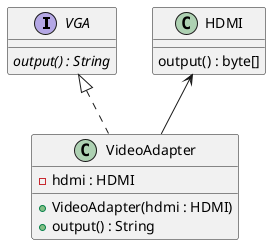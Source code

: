 @startuml

interface VGA {
  {abstract} output() : String
}
class HDMI {
  output() : byte[]
}
class VideoAdapter {
  - hdmi : HDMI
  + VideoAdapter(hdmi : HDMI)
  + output() : String
}

VGA <|.. VideoAdapter
HDMI <-- VideoAdapter

@enduml  删除这行可显示更多



class Client {
  + {static} main(args : String[]) : void
}

Client ..> VGA
Client ..> HDMI

@enduml